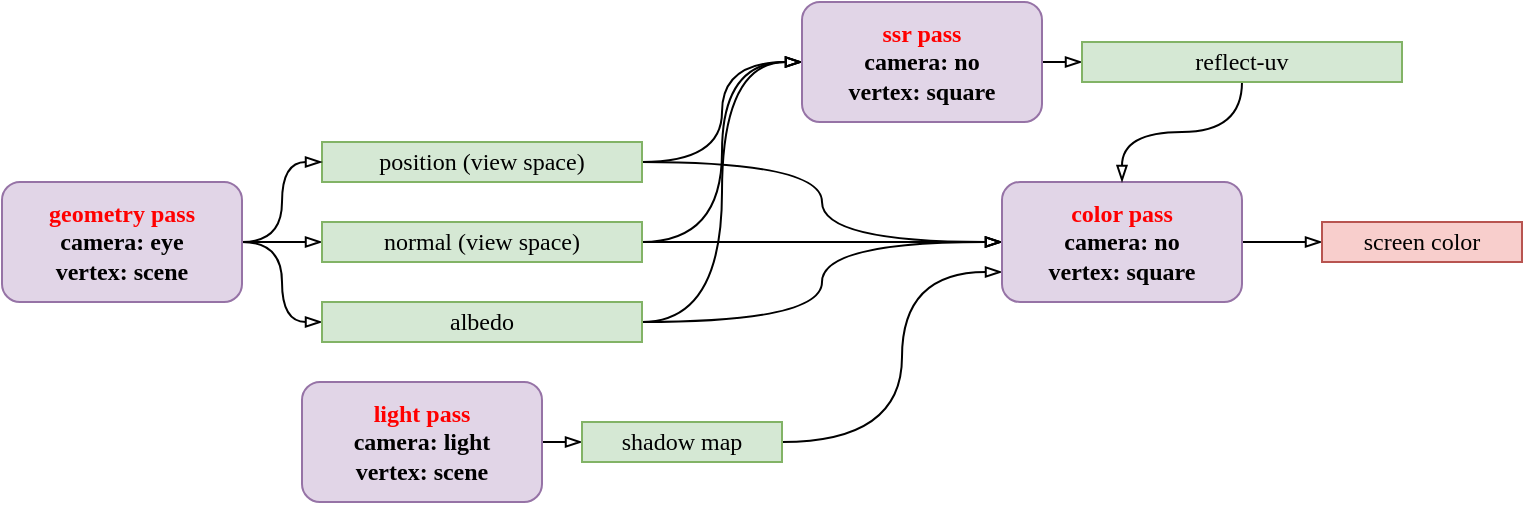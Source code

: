 <mxfile version="17.2.4" type="device"><diagram id="4JtrpZmdtbXYjFxdAdPz" name="第 1 页"><mxGraphModel dx="1106" dy="781" grid="1" gridSize="10" guides="1" tooltips="1" connect="1" arrows="1" fold="1" page="1" pageScale="1" pageWidth="1169" pageHeight="827" math="0" shadow="0"><root><mxCell id="0"/><mxCell id="1" parent="0"/><mxCell id="ZVAKo8u0mWaWENkfn3Bo-11" style="rounded=0;orthogonalLoop=1;jettySize=auto;html=1;fontFamily=Consolas;endArrow=blockThin;endFill=0;" edge="1" parent="1" source="ZVAKo8u0mWaWENkfn3Bo-16" target="ZVAKo8u0mWaWENkfn3Bo-10"><mxGeometry relative="1" as="geometry"><mxPoint x="580" y="620" as="sourcePoint"/></mxGeometry></mxCell><mxCell id="ZVAKo8u0mWaWENkfn3Bo-38" style="edgeStyle=orthogonalEdgeStyle;curved=1;rounded=0;orthogonalLoop=1;jettySize=auto;html=1;entryX=0;entryY=0.75;entryDx=0;entryDy=0;fontFamily=Consolas;endArrow=blockThin;endFill=0;elbow=vertical;exitX=1;exitY=0.5;exitDx=0;exitDy=0;" edge="1" parent="1" source="ZVAKo8u0mWaWENkfn3Bo-10" target="ZVAKo8u0mWaWENkfn3Bo-24"><mxGeometry relative="1" as="geometry"><Array as="points"><mxPoint x="550" y="260"/><mxPoint x="550" y="175"/></Array></mxGeometry></mxCell><mxCell id="ZVAKo8u0mWaWENkfn3Bo-10" value="shadow map" style="rounded=0;whiteSpace=wrap;html=1;fontFamily=Consolas;fillColor=#d5e8d4;strokeColor=#82b366;" vertex="1" parent="1"><mxGeometry x="390" y="250" width="100" height="20" as="geometry"/></mxCell><mxCell id="ZVAKo8u0mWaWENkfn3Bo-29" style="edgeStyle=orthogonalEdgeStyle;rounded=0;orthogonalLoop=1;jettySize=auto;html=1;fontFamily=Consolas;endArrow=blockThin;endFill=0;exitX=1;exitY=0.5;exitDx=0;exitDy=0;entryX=0;entryY=0.5;entryDx=0;entryDy=0;elbow=vertical;curved=1;" edge="1" parent="1" source="ZVAKo8u0mWaWENkfn3Bo-15" target="ZVAKo8u0mWaWENkfn3Bo-23"><mxGeometry relative="1" as="geometry"><mxPoint x="480" y="200" as="targetPoint"/></mxGeometry></mxCell><mxCell id="ZVAKo8u0mWaWENkfn3Bo-34" style="edgeStyle=orthogonalEdgeStyle;rounded=0;orthogonalLoop=1;jettySize=auto;html=1;exitX=1;exitY=0.5;exitDx=0;exitDy=0;entryX=0;entryY=0.5;entryDx=0;entryDy=0;fontFamily=Consolas;endArrow=blockThin;endFill=0;elbow=vertical;curved=1;" edge="1" parent="1" source="ZVAKo8u0mWaWENkfn3Bo-15" target="ZVAKo8u0mWaWENkfn3Bo-24"><mxGeometry relative="1" as="geometry"/></mxCell><mxCell id="ZVAKo8u0mWaWENkfn3Bo-15" value="position (view space)" style="rounded=0;whiteSpace=wrap;html=1;fontFamily=Consolas;fillColor=#d5e8d4;strokeColor=#82b366;" vertex="1" parent="1"><mxGeometry x="260" y="110" width="160" height="20" as="geometry"/></mxCell><mxCell id="ZVAKo8u0mWaWENkfn3Bo-16" value="&lt;b&gt;&lt;font color=&quot;#ff0000&quot;&gt;&lt;span&gt;light pass&lt;/span&gt;&lt;br&gt;&lt;/font&gt;&lt;span style=&quot;text-align: left&quot;&gt;camera: light&lt;br&gt;&lt;/span&gt;&lt;span&gt;vertex: scene&lt;/span&gt;&lt;/b&gt;&lt;span style=&quot;text-align: left&quot;&gt;&lt;br&gt;&lt;/span&gt;" style="rounded=1;whiteSpace=wrap;html=1;fontFamily=Consolas;fillColor=#e1d5e7;strokeColor=#9673a6;" vertex="1" parent="1"><mxGeometry x="250" y="230" width="120" height="60" as="geometry"/></mxCell><mxCell id="ZVAKo8u0mWaWENkfn3Bo-18" style="edgeStyle=orthogonalEdgeStyle;rounded=0;orthogonalLoop=1;jettySize=auto;html=1;fontFamily=Consolas;endArrow=blockThin;endFill=0;entryX=0;entryY=0.5;entryDx=0;entryDy=0;exitX=1;exitY=0.5;exitDx=0;exitDy=0;curved=1;" edge="1" parent="1" source="ZVAKo8u0mWaWENkfn3Bo-17" target="ZVAKo8u0mWaWENkfn3Bo-15"><mxGeometry relative="1" as="geometry"><mxPoint x="250" y="120" as="targetPoint"/></mxGeometry></mxCell><mxCell id="ZVAKo8u0mWaWENkfn3Bo-20" style="edgeStyle=orthogonalEdgeStyle;rounded=0;orthogonalLoop=1;jettySize=auto;html=1;fontFamily=Consolas;endArrow=blockThin;endFill=0;entryX=0;entryY=0.5;entryDx=0;entryDy=0;exitX=1;exitY=0.5;exitDx=0;exitDy=0;curved=1;" edge="1" parent="1" source="ZVAKo8u0mWaWENkfn3Bo-17" target="ZVAKo8u0mWaWENkfn3Bo-19"><mxGeometry relative="1" as="geometry"/></mxCell><mxCell id="ZVAKo8u0mWaWENkfn3Bo-22" style="edgeStyle=orthogonalEdgeStyle;rounded=0;orthogonalLoop=1;jettySize=auto;html=1;entryX=0;entryY=0.5;entryDx=0;entryDy=0;fontFamily=Consolas;endArrow=blockThin;endFill=0;exitX=1;exitY=0.5;exitDx=0;exitDy=0;curved=1;" edge="1" parent="1" source="ZVAKo8u0mWaWENkfn3Bo-17" target="ZVAKo8u0mWaWENkfn3Bo-21"><mxGeometry relative="1" as="geometry"/></mxCell><mxCell id="ZVAKo8u0mWaWENkfn3Bo-17" value="&lt;b&gt;&lt;font color=&quot;#ff0000&quot;&gt;geometry pass&lt;br&gt;&lt;/font&gt;camera: eye&lt;br&gt;vertex: scene&lt;/b&gt;" style="rounded=1;whiteSpace=wrap;html=1;fontFamily=Consolas;fillColor=#e1d5e7;strokeColor=#9673a6;" vertex="1" parent="1"><mxGeometry x="100" y="130" width="120" height="60" as="geometry"/></mxCell><mxCell id="ZVAKo8u0mWaWENkfn3Bo-30" style="edgeStyle=orthogonalEdgeStyle;rounded=0;orthogonalLoop=1;jettySize=auto;html=1;fontFamily=Consolas;endArrow=blockThin;endFill=0;exitX=1;exitY=0.5;exitDx=0;exitDy=0;entryX=0;entryY=0.5;entryDx=0;entryDy=0;elbow=vertical;curved=1;" edge="1" parent="1" source="ZVAKo8u0mWaWENkfn3Bo-19" target="ZVAKo8u0mWaWENkfn3Bo-23"><mxGeometry relative="1" as="geometry"><mxPoint x="440" y="260" as="sourcePoint"/><mxPoint x="490" y="200" as="targetPoint"/></mxGeometry></mxCell><mxCell id="ZVAKo8u0mWaWENkfn3Bo-35" style="edgeStyle=orthogonalEdgeStyle;rounded=0;orthogonalLoop=1;jettySize=auto;html=1;exitX=1;exitY=0.5;exitDx=0;exitDy=0;fontFamily=Consolas;endArrow=blockThin;endFill=0;entryX=0;entryY=0.5;entryDx=0;entryDy=0;elbow=vertical;curved=1;" edge="1" parent="1" source="ZVAKo8u0mWaWENkfn3Bo-19" target="ZVAKo8u0mWaWENkfn3Bo-24"><mxGeometry relative="1" as="geometry"><mxPoint x="730" y="330" as="targetPoint"/></mxGeometry></mxCell><mxCell id="ZVAKo8u0mWaWENkfn3Bo-19" value="normal (view space)" style="rounded=0;whiteSpace=wrap;html=1;fontFamily=Consolas;fillColor=#d5e8d4;strokeColor=#82b366;" vertex="1" parent="1"><mxGeometry x="260" y="150" width="160" height="20" as="geometry"/></mxCell><mxCell id="ZVAKo8u0mWaWENkfn3Bo-31" style="edgeStyle=orthogonalEdgeStyle;rounded=0;orthogonalLoop=1;jettySize=auto;html=1;fontFamily=Consolas;endArrow=blockThin;endFill=0;exitX=1;exitY=0.5;exitDx=0;exitDy=0;entryX=0;entryY=0.5;entryDx=0;entryDy=0;elbow=vertical;curved=1;" edge="1" parent="1" source="ZVAKo8u0mWaWENkfn3Bo-21" target="ZVAKo8u0mWaWENkfn3Bo-23"><mxGeometry relative="1" as="geometry"/></mxCell><mxCell id="ZVAKo8u0mWaWENkfn3Bo-36" style="edgeStyle=orthogonalEdgeStyle;rounded=0;orthogonalLoop=1;jettySize=auto;html=1;exitX=1;exitY=0.5;exitDx=0;exitDy=0;fontFamily=Consolas;endArrow=blockThin;endFill=0;entryX=0;entryY=0.5;entryDx=0;entryDy=0;elbow=vertical;curved=1;" edge="1" parent="1" source="ZVAKo8u0mWaWENkfn3Bo-21" target="ZVAKo8u0mWaWENkfn3Bo-24"><mxGeometry relative="1" as="geometry"><mxPoint x="730" y="330" as="targetPoint"/><Array as="points"><mxPoint x="510" y="200"/><mxPoint x="510" y="160"/></Array></mxGeometry></mxCell><mxCell id="ZVAKo8u0mWaWENkfn3Bo-21" value="albedo" style="rounded=0;whiteSpace=wrap;html=1;fontFamily=Consolas;fillColor=#d5e8d4;strokeColor=#82b366;" vertex="1" parent="1"><mxGeometry x="260" y="190" width="160" height="20" as="geometry"/></mxCell><mxCell id="ZVAKo8u0mWaWENkfn3Bo-33" style="edgeStyle=orthogonalEdgeStyle;rounded=0;orthogonalLoop=1;jettySize=auto;html=1;exitX=1;exitY=0.5;exitDx=0;exitDy=0;entryX=0;entryY=0.5;entryDx=0;entryDy=0;fontFamily=Consolas;endArrow=blockThin;endFill=0;curved=1;" edge="1" parent="1" source="ZVAKo8u0mWaWENkfn3Bo-23" target="ZVAKo8u0mWaWENkfn3Bo-32"><mxGeometry relative="1" as="geometry"/></mxCell><mxCell id="ZVAKo8u0mWaWENkfn3Bo-23" value="&lt;b&gt;&lt;font color=&quot;#ff0000&quot;&gt;ssr pass&lt;br&gt;&lt;/font&gt;camera: no&lt;br&gt;vertex: square&lt;/b&gt;" style="rounded=1;whiteSpace=wrap;html=1;fontFamily=Consolas;fillColor=#e1d5e7;strokeColor=#9673a6;" vertex="1" parent="1"><mxGeometry x="500" y="40" width="120" height="60" as="geometry"/></mxCell><mxCell id="ZVAKo8u0mWaWENkfn3Bo-40" style="edgeStyle=orthogonalEdgeStyle;curved=1;rounded=0;orthogonalLoop=1;jettySize=auto;html=1;entryX=0;entryY=0.5;entryDx=0;entryDy=0;fontFamily=Consolas;endArrow=blockThin;endFill=0;elbow=vertical;" edge="1" parent="1" source="ZVAKo8u0mWaWENkfn3Bo-24" target="ZVAKo8u0mWaWENkfn3Bo-39"><mxGeometry relative="1" as="geometry"/></mxCell><mxCell id="ZVAKo8u0mWaWENkfn3Bo-24" value="&lt;b&gt;&lt;font color=&quot;#ff0000&quot;&gt;color pass&lt;br&gt;&lt;/font&gt;camera: no&lt;br&gt;vertex: square&lt;/b&gt;" style="rounded=1;whiteSpace=wrap;html=1;fontFamily=Consolas;fillColor=#e1d5e7;strokeColor=#9673a6;" vertex="1" parent="1"><mxGeometry x="600" y="130" width="120" height="60" as="geometry"/></mxCell><mxCell id="ZVAKo8u0mWaWENkfn3Bo-37" style="edgeStyle=orthogonalEdgeStyle;curved=1;rounded=0;orthogonalLoop=1;jettySize=auto;html=1;fontFamily=Consolas;endArrow=blockThin;endFill=0;elbow=vertical;entryX=0.5;entryY=0;entryDx=0;entryDy=0;" edge="1" parent="1" source="ZVAKo8u0mWaWENkfn3Bo-32" target="ZVAKo8u0mWaWENkfn3Bo-24"><mxGeometry relative="1" as="geometry"><mxPoint x="790" y="140" as="targetPoint"/></mxGeometry></mxCell><mxCell id="ZVAKo8u0mWaWENkfn3Bo-32" value="reflect-uv" style="rounded=0;whiteSpace=wrap;html=1;fontFamily=Consolas;fillColor=#d5e8d4;strokeColor=#82b366;" vertex="1" parent="1"><mxGeometry x="640" y="60" width="160" height="20" as="geometry"/></mxCell><mxCell id="ZVAKo8u0mWaWENkfn3Bo-39" value="screen color" style="rounded=0;whiteSpace=wrap;html=1;fontFamily=Consolas;fillColor=#f8cecc;strokeColor=#b85450;" vertex="1" parent="1"><mxGeometry x="760" y="150" width="100" height="20" as="geometry"/></mxCell></root></mxGraphModel></diagram></mxfile>